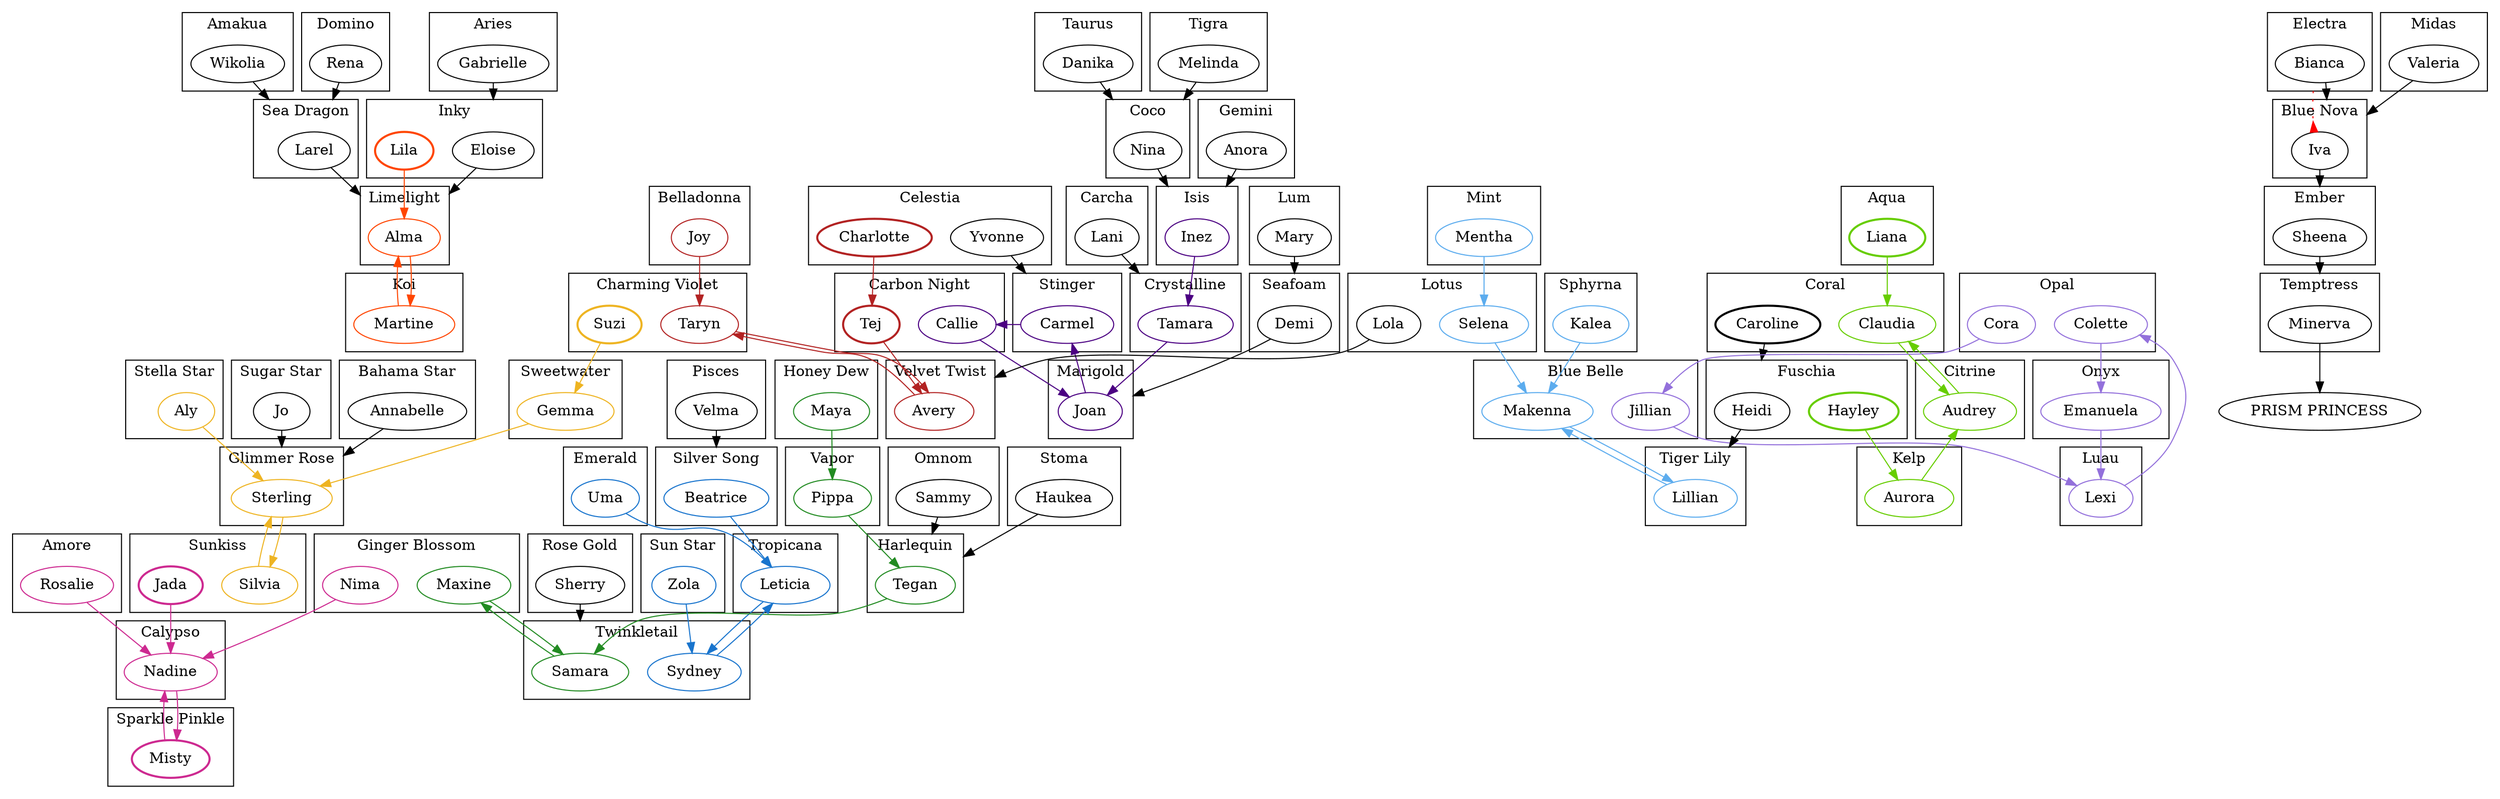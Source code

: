 digraph Mermaids {
    graph [compound = true];
    
    subgraph clusterAmakua {
        label = Amakua;
        Wikolia;
    }
    Wikolia -> Larel [lhead = clusterSeaDragon];
    
    subgraph clusterAmore {
        label = Amore;
        Rosalie [color = maroon3];
    }
    Rosalie -> Nadine [color = maroon3];

    subgraph clusterAqua {
        label = Aqua;
        Liana [style = bold color = chartreuse3];
    }
    Liana -> Claudia [color = chartreuse3];
    
    subgraph clusterAries {
        label = Aries;
        Gabrielle;
    }
    Gabrielle -> Eloise [lhead = clusterInky];
    
    subgraph clusterBahamaStar {
        label = "Bahama Star";
        Annabelle;
    }
    Annabelle -> Sterling [lhead = clusterGlimmerRose];
    
    subgraph clusterBelladonna {
        label = Belladonna;
        Joy [color = firebrick];
    }
    Joy -> Taryn [color = firebrick];
    
    subgraph clusterBlueBelle {
        label = "Blue Belle";
        Makenna [color = steelblue2];
        Jillian [color = mediumpurple];
    }
    Makenna -> Lillian [color = steelblue2];
    Jillian -> Lexi [color = mediumpurple];
    
    subgraph clusterBlueNova {
        label = "Blue Nova";
        Iva;
    }
    Iva -> Sheena [lhead = clusterEmber];
    Bianca -> Iva [ltail = clusterElectra color = red style = dotted arrowhead = inv];
    
    subgraph clusterCalypso {
        label = Calypso;
        Nadine [color = maroon3];
    }
    Nadine -> Misty [color = maroon3];
    
    subgraph clusterCarbonNight {
        label = "Carbon Night";
        Tej [style = bold color = firebrick];
        Callie [color = indigo];
    }
    Tej -> Avery [color = firebrick];
    Callie -> Joan [color = indigo];
    
    subgraph clusterCarcha {
        label = Carcha;
        Lani;
    }
    Lani -> Tamara [lhead = clusterCrystalline];
    
    subgraph clusterCelestia {
        label = Celestia;
        Yvonne;
        Charlotte [style = bold color = firebrick];
    }
    Yvonne -> Carmel [lhead = clusterStinger];
    Charlotte -> Tej [color = firebrick];
    
    subgraph clusterCharmingViolet {
        label = "Charming Violet";
        Taryn [color = firebrick];
        Suzi [style = bold color = goldenrod2];
    }
    Taryn -> Avery [color = firebrick];
    Suzi -> Gemma [color = goldenrod2];
    
    subgraph clusterCitrine {
        label = Citrine;
        Audrey [color = chartreuse3];
    }
    Audrey -> Claudia [color = chartreuse3];
    
    subgraph clusterCoco {
        label = Coco;
        Nina;
    }
    Nina -> Inez [lhead = clusterIsis];
    
    subgraph clusterCoral {
        label = Coral;
        Claudia [color = chartreuse3];
        Caroline [style = bold];
    }
    Claudia -> Audrey [color = chartreuse3];
    Caroline -> Heidi [lhead = clusterFuschia];
   
    subgraph clusterCrystalline {
        label = Crystalline;
        Tamara [color = indigo];
    }
    Tamara -> Joan [color = indigo];
    
    subgraph clusterDomino {
        label = Domino;
        Rena;
    }
    Rena -> Larel [lhead = clusterSeaDragon];
    
    subgraph clusterElectra {
        label = Electra;
        Bianca;
    }
    Bianca -> Iva [lhead = clusterBlueNova];
    
    subgraph clusterEmber {
        label = Ember;
        Sheena;
    }
    Sheena -> Minerva [lhead = clusterTemptress];
    
    subgraph clusterEmerald {
        label = Emerald;
        Uma [color = dodgerblue3];
    }
    Uma -> Leticia [color = dodgerblue3];
    
    subgraph clusterFuschia {
        label = Fuschia;
        Heidi;
        Hayley [style = bold color = chartreuse3];
    }
    Heidi -> Lillian [lhead = clusterTigerLily];
    Hayley -> Aurora [color = chartreuse3];
    
    subgraph clusterGemini {
        label = Gemini;
        Anora;
    }
    Anora -> Inez [lhead = clusterIsis];
    
    subgraph clusterGingerBlossom {
        label = "Ginger Blossom";
        Nima [color = maroon3];
        Maxine [color = forestgreen];
    }
    Nima -> Nadine [color = maroon3];
    Maxine -> Samara [color = forestgreen];
    
    subgraph clusterGlimmerRose {
        label = "Glimmer Rose"
        Sterling [color = goldenrod2];
    }
    Sterling -> Silvia [color = goldenrod2];
    
    subgraph clusterHarlequin {
        label = Harlequin;
        Tegan [color = forestgreen];
    }
    Tegan -> Samara [color = forestgreen];
    
    subgraph clusterHoneyDew {
        label = "Honey Dew";
        Maya [color = forestgreen];
    }
    Maya -> Pippa [color = forestgreen];
    
    subgraph clusterInky {
        label = Inky;
        Eloise;
        Lila [style = bold color = orangered];
    }
    Eloise -> Alma [lhead = clusterLimelight];
    Lila -> Alma [color = orangered];
    
    subgraph clusterIsis {
        label = Isis;
        Inez [color = indigo];
    }
    Inez -> Tamara [color = indigo];
    
    subgraph clusterKelp {
        label = Kelp;
        Aurora [color = chartreuse3];
    }
    Aurora -> Audrey [color = chartreuse3];
    
    subgraph clusterKoi {
        label = Koi;
        Martine [color = orangered];
    }
    Martine -> Alma [color = orangered];
    
    subgraph clusterLimelight {
        label = Limelight;
        Alma [color = orangered];
    }
    Alma -> Martine [color = orangered];
    
    subgraph clusterLotus {
        label = Lotus;
        Selena [color = steelblue2];
        Lola;
    }
    Selena -> Makenna [color = steelblue2];
    Lola -> Avery [lhead = clusterVelvetTwist];
    
    subgraph clusterLuau {
        label = Luau;
        Lexi [color = mediumpurple];
    }
    Lexi -> Colette [color = mediumpurple];
    
    subgraph clusterLum {
        label = Lum;
        Mary;
    }
    Mary -> Demi [lhead = clusterSeafoam];
    
    subgraph clusterMarigold {
        label = Marigold;
        Joan [color = indigo];
    }
    Joan -> Carmel [color = indigo];
    
    subgraph clusterMidas {
        label = Midas;
        Valeria;
    }
    Valeria -> Iva [lhead = clusterBlueNova];
    
    subgraph clusterMint {
        label = Mint;
        Mentha [color = steelblue2];
    }
    Mentha -> Selena [color = steelblue2];
    
    subgraph clusterOmnom {
        label = Omnom;
        Sammy;
    }
    Sammy -> Tegan [lhead = clusterHarlequin];
    
    subgraph clusterOnyx {
        label = Onyx;
        Emanuela [color = mediumpurple];
    }
    Emanuela -> Lexi [color = mediumpurple];
    
    subgraph clusterOpal {
        label = Opal;
        Colette [color = mediumpurple];
        Cora [color = mediumpurple];
    }
    Colette -> Emanuela [color = mediumpurple];
    Cora -> Jillian [color = mediumpurple];
    
    subgraph clusterPisces {
        label = Pisces;
        Velma;
    }
    Velma -> Beatrice [lhead = clusterSilverSong];
    
    subgraph clusterRoseGold {
        label = "Rose Gold";
        Sherry;
    }
    Sherry -> Samara [lhead = clusterTwinkletail];
    
    subgraph clusterSeaDragon {
        label = "Sea Dragon"
        Larel;
    }
    Larel -> Alma [lhead = clusterLimelight];
    
    subgraph clusterSeafoam {
        label = Seafoam;
        Demi;
    }
    Demi -> Joan [lhead = clusterMarigold];
    
    subgraph clusterSilverSong {
        label = "Silver Song";
        Beatrice [color = dodgerblue3];
    }
    Beatrice -> Leticia [color = dodgerblue3];
    
    subgraph clusterSparklePinkle {
        label = "Sparkle Pinkle";
        Misty [style = bold color = maroon3];
    }
    Misty -> Nadine [color = maroon3];
    
    subgraph clusterSphyrna {
        label = Sphyrna;
        Kalea [color = steelblue2];
    }
    Kalea -> Makenna [color = steelblue2];
    
    subgraph clusterStellaStar {
        label = "Stella Star";
        Aly [color = goldenrod2];
    }
    Aly -> Sterling [color = goldenrod2];
    
    subgraph clusterStinger {
        label = Stinger;
        Carmel [color = indigo];
    }
    Carmel -> Callie [color = indigo];
    
    subgraph clusterStoma {
        label = Stoma;
        Haukea;
    }
    Haukea -> Tegan [lhead = clusterHarlequin];
    
    subgraph clusterSugarStar {
        label = "Sugar Star";
        Jo;
    }
    Jo -> Sterling [lhead = clusterGlimmerRose];
    
    subgraph clusterSunkiss {
        label = Sunkiss;
        Silvia [color = goldenrod2];
        Jada [style = bold color = maroon3];
    }
    Silvia -> Sterling [color = goldenrod2];
    Jada -> Nadine [color = maroon3];
    
    subgraph clusterSunStar {
        label = "Sun Star";
        Zola [color = dodgerblue3];
    }
    Zola -> Sydney [color = dodgerblue3];
    
    subgraph clusterSweetwater {
        label = Sweetwater;
        Gemma [color = goldenrod2];
    }
    Gemma -> Sterling [color = goldenrod2];
    
    subgraph clusterTaurus {
        label = Taurus;
        Danika;
    }
    Danika -> Nina [lhead = clusterCoco];
    
    subgraph clusterTemptress {
        label = Temptress;
        Minerva;
    }
    Minerva -> "PRISM PRINCESS" [lhead = clusterPrismPrincess];
    
    subgraph clusterTigerLily {
        label = "Tiger Lily";
        Lillian [color = steelblue2];
    }
    Lillian -> Makenna [color = steelblue2];
    
    subgraph clusterTigra {
        label = Tigra;
        Melinda;
    }
    Melinda -> Nina [lhead = clusterCoco];
    
    subgraph clusterTropicana {
        label = Tropicana;
        Leticia [color = dodgerblue3];
    }
    Leticia -> Sydney [color = dodgerblue3];
    
    subgraph clusterTwinkletail {
        label = Twinkletail;
        Sydney [color = dodgerblue3];
        Samara [color = forestgreen];
    }
    Sydney -> Leticia [color = dodgerblue3];
    Samara -> Maxine [color = forestgreen];
    
    subgraph clusterVapor {
        label = Vapor;
        Pippa [color = forestgreen];
    }
    Pippa -> Tegan [color = forestgreen];
    
    subgraph clusterVelvetTwist {
        label = "Velvet Twist";
        Avery [color = firebrick];
    }
    Avery -> Taryn [color = firebrick];
}